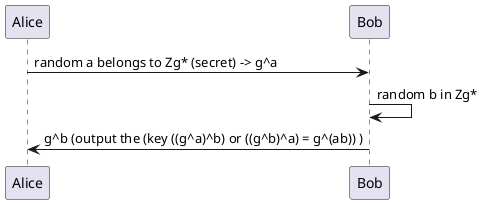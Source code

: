 @startuml
Alice -> Bob: random a belongs to Zg* (secret) -> g^a
Bob -> Bob: random b in Zg*
Alice <- Bob: g^b (output the (key ((g^a)^b) or ((g^b)^a) = g^(ab)) )
@enduml

